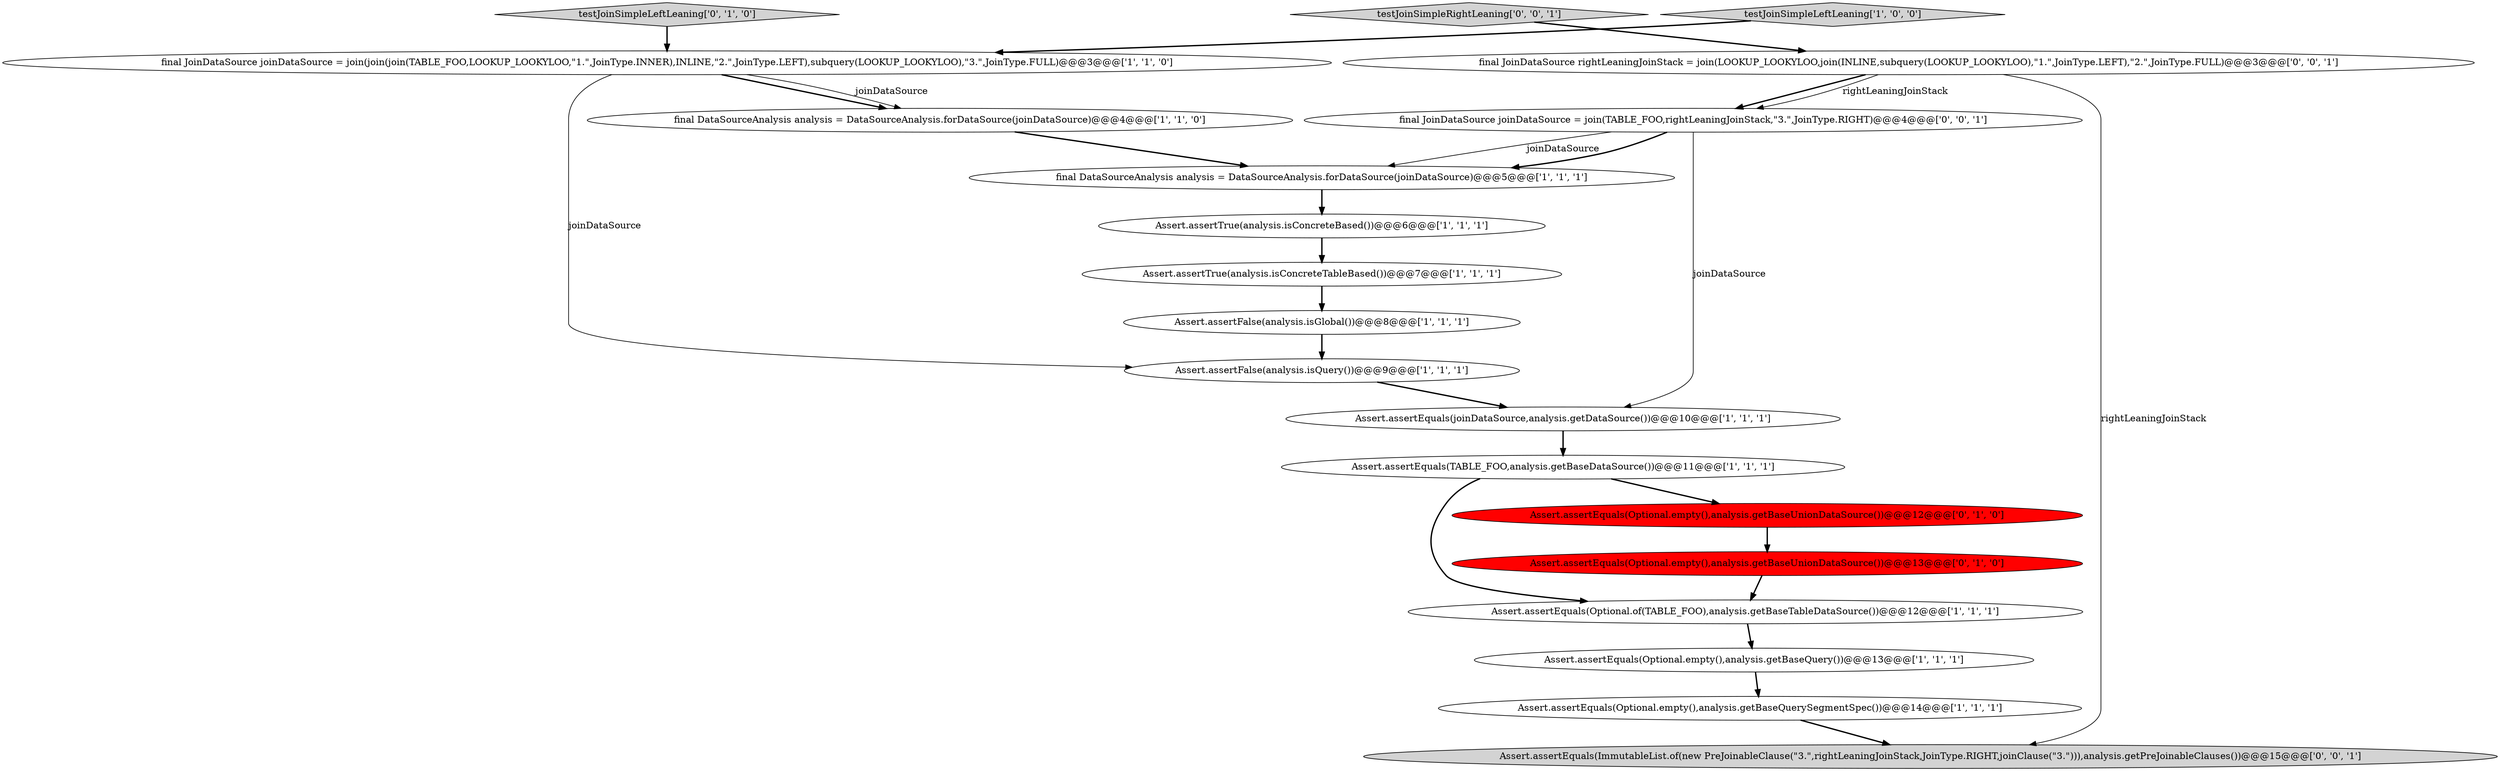 digraph {
13 [style = filled, label = "testJoinSimpleLeftLeaning['0', '1', '0']", fillcolor = lightgray, shape = diamond image = "AAA0AAABBB2BBB"];
6 [style = filled, label = "Assert.assertEquals(Optional.empty(),analysis.getBaseQuerySegmentSpec())@@@14@@@['1', '1', '1']", fillcolor = white, shape = ellipse image = "AAA0AAABBB1BBB"];
7 [style = filled, label = "Assert.assertFalse(analysis.isQuery())@@@9@@@['1', '1', '1']", fillcolor = white, shape = ellipse image = "AAA0AAABBB1BBB"];
8 [style = filled, label = "Assert.assertFalse(analysis.isGlobal())@@@8@@@['1', '1', '1']", fillcolor = white, shape = ellipse image = "AAA0AAABBB1BBB"];
0 [style = filled, label = "Assert.assertEquals(joinDataSource,analysis.getDataSource())@@@10@@@['1', '1', '1']", fillcolor = white, shape = ellipse image = "AAA0AAABBB1BBB"];
5 [style = filled, label = "Assert.assertTrue(analysis.isConcreteTableBased())@@@7@@@['1', '1', '1']", fillcolor = white, shape = ellipse image = "AAA0AAABBB1BBB"];
2 [style = filled, label = "Assert.assertEquals(TABLE_FOO,analysis.getBaseDataSource())@@@11@@@['1', '1', '1']", fillcolor = white, shape = ellipse image = "AAA0AAABBB1BBB"];
14 [style = filled, label = "Assert.assertEquals(Optional.empty(),analysis.getBaseUnionDataSource())@@@13@@@['0', '1', '0']", fillcolor = red, shape = ellipse image = "AAA1AAABBB2BBB"];
4 [style = filled, label = "Assert.assertEquals(Optional.of(TABLE_FOO),analysis.getBaseTableDataSource())@@@12@@@['1', '1', '1']", fillcolor = white, shape = ellipse image = "AAA0AAABBB1BBB"];
17 [style = filled, label = "final JoinDataSource joinDataSource = join(TABLE_FOO,rightLeaningJoinStack,\"3.\",JoinType.RIGHT)@@@4@@@['0', '0', '1']", fillcolor = white, shape = ellipse image = "AAA0AAABBB3BBB"];
18 [style = filled, label = "testJoinSimpleRightLeaning['0', '0', '1']", fillcolor = lightgray, shape = diamond image = "AAA0AAABBB3BBB"];
9 [style = filled, label = "testJoinSimpleLeftLeaning['1', '0', '0']", fillcolor = lightgray, shape = diamond image = "AAA0AAABBB1BBB"];
10 [style = filled, label = "final DataSourceAnalysis analysis = DataSourceAnalysis.forDataSource(joinDataSource)@@@4@@@['1', '1', '0']", fillcolor = white, shape = ellipse image = "AAA0AAABBB1BBB"];
11 [style = filled, label = "Assert.assertEquals(Optional.empty(),analysis.getBaseQuery())@@@13@@@['1', '1', '1']", fillcolor = white, shape = ellipse image = "AAA0AAABBB1BBB"];
12 [style = filled, label = "Assert.assertTrue(analysis.isConcreteBased())@@@6@@@['1', '1', '1']", fillcolor = white, shape = ellipse image = "AAA0AAABBB1BBB"];
16 [style = filled, label = "Assert.assertEquals(ImmutableList.of(new PreJoinableClause(\"3.\",rightLeaningJoinStack,JoinType.RIGHT,joinClause(\"3.\"))),analysis.getPreJoinableClauses())@@@15@@@['0', '0', '1']", fillcolor = lightgray, shape = ellipse image = "AAA0AAABBB3BBB"];
3 [style = filled, label = "final JoinDataSource joinDataSource = join(join(join(TABLE_FOO,LOOKUP_LOOKYLOO,\"1.\",JoinType.INNER),INLINE,\"2.\",JoinType.LEFT),subquery(LOOKUP_LOOKYLOO),\"3.\",JoinType.FULL)@@@3@@@['1', '1', '0']", fillcolor = white, shape = ellipse image = "AAA0AAABBB1BBB"];
19 [style = filled, label = "final JoinDataSource rightLeaningJoinStack = join(LOOKUP_LOOKYLOO,join(INLINE,subquery(LOOKUP_LOOKYLOO),\"1.\",JoinType.LEFT),\"2.\",JoinType.FULL)@@@3@@@['0', '0', '1']", fillcolor = white, shape = ellipse image = "AAA0AAABBB3BBB"];
1 [style = filled, label = "final DataSourceAnalysis analysis = DataSourceAnalysis.forDataSource(joinDataSource)@@@5@@@['1', '1', '1']", fillcolor = white, shape = ellipse image = "AAA0AAABBB1BBB"];
15 [style = filled, label = "Assert.assertEquals(Optional.empty(),analysis.getBaseUnionDataSource())@@@12@@@['0', '1', '0']", fillcolor = red, shape = ellipse image = "AAA1AAABBB2BBB"];
5->8 [style = bold, label=""];
17->1 [style = solid, label="joinDataSource"];
12->5 [style = bold, label=""];
17->1 [style = bold, label=""];
15->14 [style = bold, label=""];
11->6 [style = bold, label=""];
0->2 [style = bold, label=""];
17->0 [style = solid, label="joinDataSource"];
18->19 [style = bold, label=""];
7->0 [style = bold, label=""];
19->17 [style = bold, label=""];
2->4 [style = bold, label=""];
3->7 [style = solid, label="joinDataSource"];
8->7 [style = bold, label=""];
3->10 [style = bold, label=""];
3->10 [style = solid, label="joinDataSource"];
13->3 [style = bold, label=""];
6->16 [style = bold, label=""];
19->16 [style = solid, label="rightLeaningJoinStack"];
2->15 [style = bold, label=""];
1->12 [style = bold, label=""];
9->3 [style = bold, label=""];
4->11 [style = bold, label=""];
10->1 [style = bold, label=""];
19->17 [style = solid, label="rightLeaningJoinStack"];
14->4 [style = bold, label=""];
}
